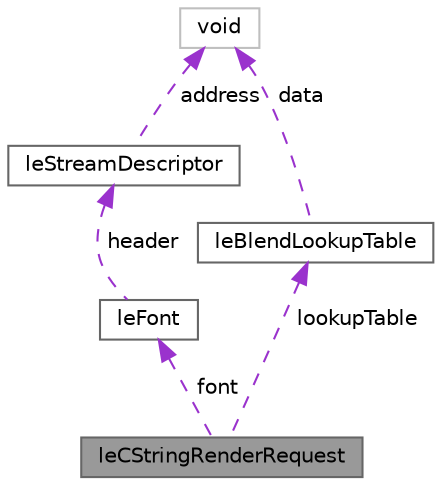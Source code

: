 digraph "leCStringRenderRequest"
{
 // INTERACTIVE_SVG=YES
 // LATEX_PDF_SIZE
  bgcolor="transparent";
  edge [fontname=Helvetica,fontsize=10,labelfontname=Helvetica,labelfontsize=10];
  node [fontname=Helvetica,fontsize=10,shape=box,height=0.2,width=0.4];
  Node1 [label="leCStringRenderRequest",height=0.2,width=0.4,color="gray40", fillcolor="grey60", style="filled", fontcolor="black",tooltip="This struct represents a c-style string render request."];
  Node2 -> Node1 [dir="back",color="darkorchid3",style="dashed",label=" font" ];
  Node2 [label="leFont",height=0.2,width=0.4,color="gray40", fillcolor="white", style="filled",URL="$structleFont.html",tooltip="This struct represents a font object."];
  Node3 -> Node2 [dir="back",color="darkorchid3",style="dashed",label=" header" ];
  Node3 [label="leStreamDescriptor",height=0.2,width=0.4,color="gray40", fillcolor="white", style="filled",URL="$structleStreamDescriptor.html",tooltip="This struct represents a stream descriptor."];
  Node4 -> Node3 [dir="back",color="darkorchid3",style="dashed",label=" address" ];
  Node4 [label="void",height=0.2,width=0.4,color="grey75", fillcolor="white", style="filled",tooltip=" "];
  Node5 -> Node1 [dir="back",color="darkorchid3",style="dashed",label=" lookupTable" ];
  Node5 [label="leBlendLookupTable",height=0.2,width=0.4,color="gray40", fillcolor="white", style="filled",URL="$structleBlendLookupTable.html",tooltip="This struct represents a blend color lookup table."];
  Node4 -> Node5 [dir="back",color="darkorchid3",style="dashed",label=" data" ];
}
